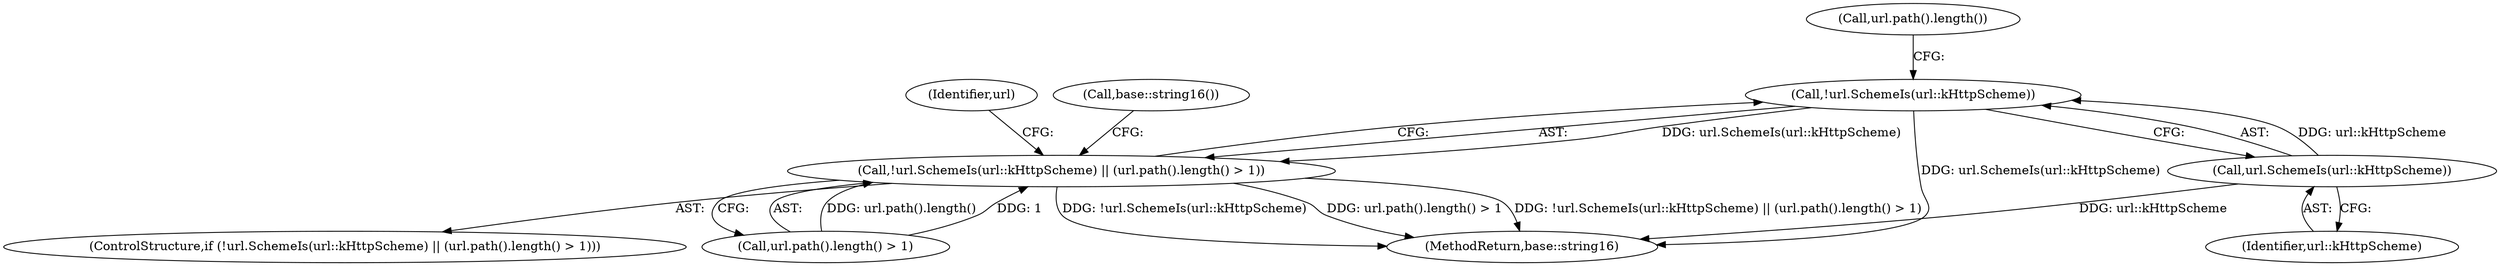 digraph "1_Chrome_3454ed7b88318dcd4539c6e1a50d27b0ca535686@del" {
"1000127" [label="(Call,!url.SchemeIs(url::kHttpScheme))"];
"1000128" [label="(Call,url.SchemeIs(url::kHttpScheme))"];
"1000126" [label="(Call,!url.SchemeIs(url::kHttpScheme) || (url.path().length() > 1))"];
"1000127" [label="(Call,!url.SchemeIs(url::kHttpScheme))"];
"1000139" [label="(MethodReturn,base::string16)"];
"1000129" [label="(Identifier,url::kHttpScheme)"];
"1000137" [label="(Identifier,url)"];
"1000131" [label="(Call,url.path().length())"];
"1000126" [label="(Call,!url.SchemeIs(url::kHttpScheme) || (url.path().length() > 1))"];
"1000128" [label="(Call,url.SchemeIs(url::kHttpScheme))"];
"1000125" [label="(ControlStructure,if (!url.SchemeIs(url::kHttpScheme) || (url.path().length() > 1)))"];
"1000130" [label="(Call,url.path().length() > 1)"];
"1000134" [label="(Call,base::string16())"];
"1000127" -> "1000126"  [label="AST: "];
"1000127" -> "1000128"  [label="CFG: "];
"1000128" -> "1000127"  [label="AST: "];
"1000131" -> "1000127"  [label="CFG: "];
"1000126" -> "1000127"  [label="CFG: "];
"1000127" -> "1000139"  [label="DDG: url.SchemeIs(url::kHttpScheme)"];
"1000127" -> "1000126"  [label="DDG: url.SchemeIs(url::kHttpScheme)"];
"1000128" -> "1000127"  [label="DDG: url::kHttpScheme"];
"1000128" -> "1000129"  [label="CFG: "];
"1000129" -> "1000128"  [label="AST: "];
"1000128" -> "1000139"  [label="DDG: url::kHttpScheme"];
"1000126" -> "1000125"  [label="AST: "];
"1000126" -> "1000130"  [label="CFG: "];
"1000130" -> "1000126"  [label="AST: "];
"1000134" -> "1000126"  [label="CFG: "];
"1000137" -> "1000126"  [label="CFG: "];
"1000126" -> "1000139"  [label="DDG: !url.SchemeIs(url::kHttpScheme)"];
"1000126" -> "1000139"  [label="DDG: url.path().length() > 1"];
"1000126" -> "1000139"  [label="DDG: !url.SchemeIs(url::kHttpScheme) || (url.path().length() > 1)"];
"1000130" -> "1000126"  [label="DDG: url.path().length()"];
"1000130" -> "1000126"  [label="DDG: 1"];
}
